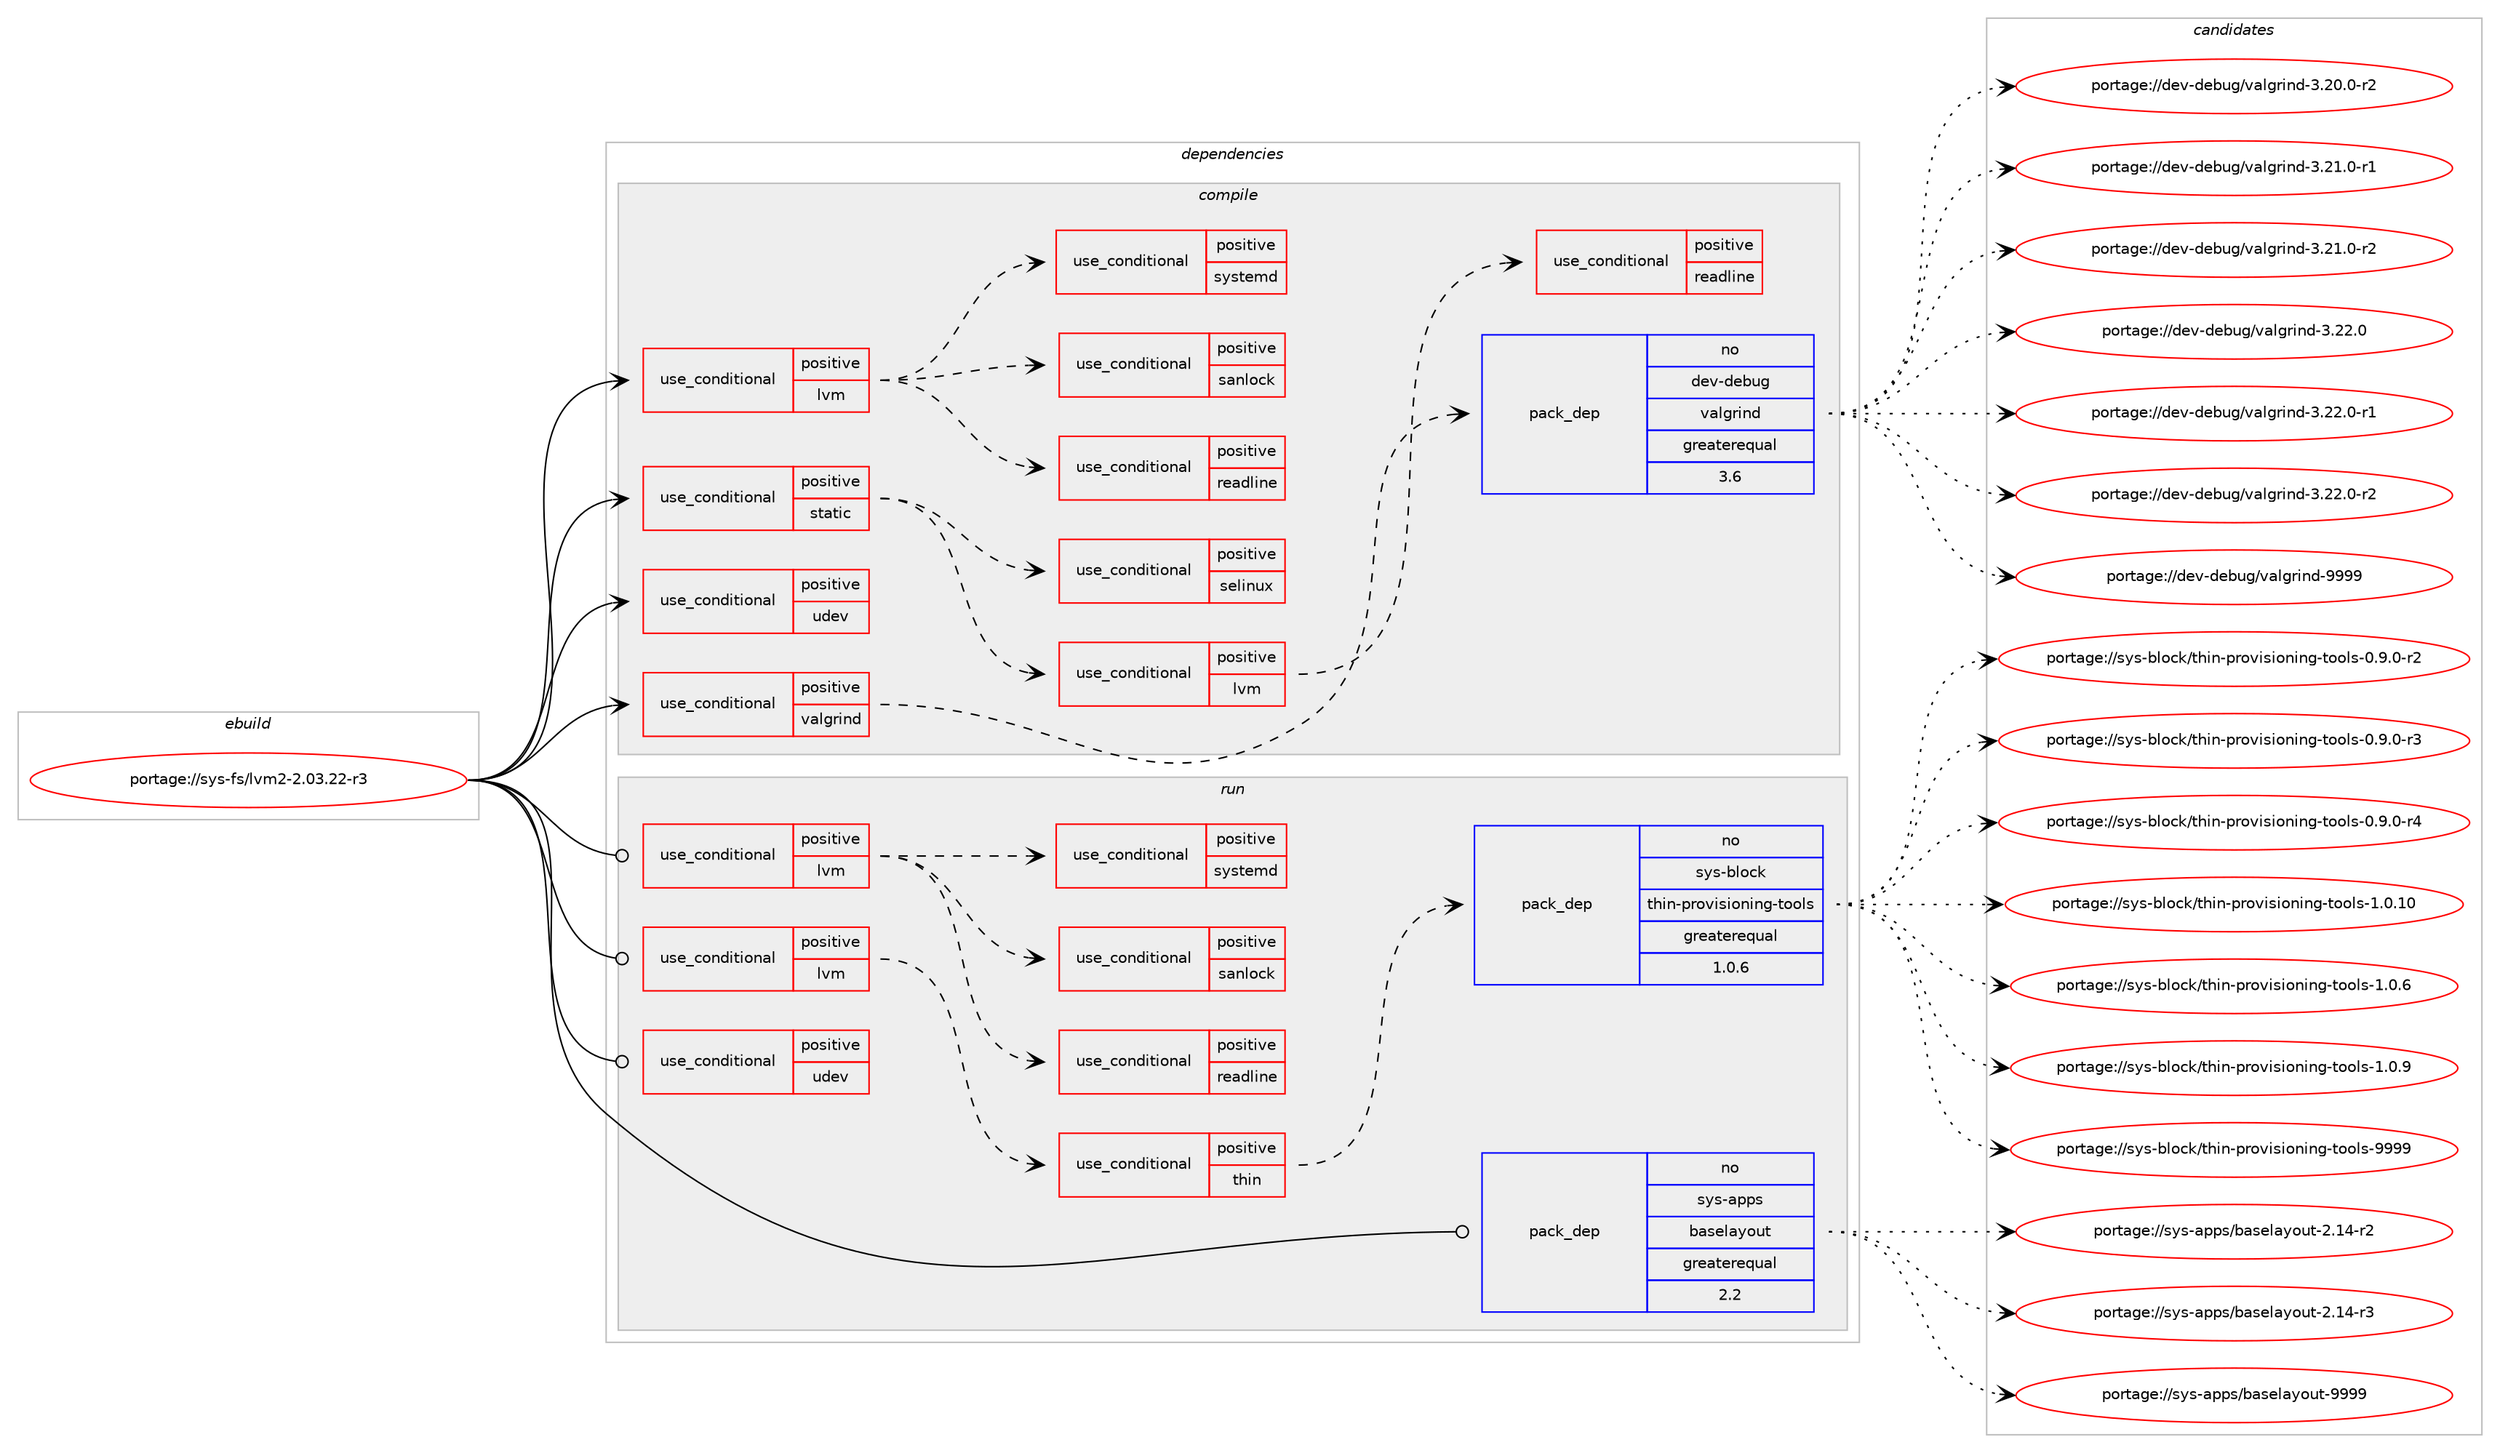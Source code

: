 digraph prolog {

# *************
# Graph options
# *************

newrank=true;
concentrate=true;
compound=true;
graph [rankdir=LR,fontname=Helvetica,fontsize=10,ranksep=1.5];#, ranksep=2.5, nodesep=0.2];
edge  [arrowhead=vee];
node  [fontname=Helvetica,fontsize=10];

# **********
# The ebuild
# **********

subgraph cluster_leftcol {
color=gray;
rank=same;
label=<<i>ebuild</i>>;
id [label="portage://sys-fs/lvm2-2.03.22-r3", color=red, width=4, href="../sys-fs/lvm2-2.03.22-r3.svg"];
}

# ****************
# The dependencies
# ****************

subgraph cluster_midcol {
color=gray;
label=<<i>dependencies</i>>;
subgraph cluster_compile {
fillcolor="#eeeeee";
style=filled;
label=<<i>compile</i>>;
subgraph cond13197 {
dependency19566 [label=<<TABLE BORDER="0" CELLBORDER="1" CELLSPACING="0" CELLPADDING="4"><TR><TD ROWSPAN="3" CELLPADDING="10">use_conditional</TD></TR><TR><TD>positive</TD></TR><TR><TD>lvm</TD></TR></TABLE>>, shape=none, color=red];
# *** BEGIN UNKNOWN DEPENDENCY TYPE (TODO) ***
# dependency19566 -> package_dependency(portage://sys-fs/lvm2-2.03.22-r3,install,no,dev-libs,libaio,none,[,,],[],[])
# *** END UNKNOWN DEPENDENCY TYPE (TODO) ***

# *** BEGIN UNKNOWN DEPENDENCY TYPE (TODO) ***
# dependency19566 -> package_dependency(portage://sys-fs/lvm2-2.03.22-r3,install,no,sys-apps,util-linux,none,[,,],[],[])
# *** END UNKNOWN DEPENDENCY TYPE (TODO) ***

subgraph cond13198 {
dependency19567 [label=<<TABLE BORDER="0" CELLBORDER="1" CELLSPACING="0" CELLPADDING="4"><TR><TD ROWSPAN="3" CELLPADDING="10">use_conditional</TD></TR><TR><TD>positive</TD></TR><TR><TD>readline</TD></TR></TABLE>>, shape=none, color=red];
# *** BEGIN UNKNOWN DEPENDENCY TYPE (TODO) ***
# dependency19567 -> package_dependency(portage://sys-fs/lvm2-2.03.22-r3,install,no,sys-libs,readline,none,[,,],any_same_slot,[])
# *** END UNKNOWN DEPENDENCY TYPE (TODO) ***

}
dependency19566:e -> dependency19567:w [weight=20,style="dashed",arrowhead="vee"];
subgraph cond13199 {
dependency19568 [label=<<TABLE BORDER="0" CELLBORDER="1" CELLSPACING="0" CELLPADDING="4"><TR><TD ROWSPAN="3" CELLPADDING="10">use_conditional</TD></TR><TR><TD>positive</TD></TR><TR><TD>sanlock</TD></TR></TABLE>>, shape=none, color=red];
# *** BEGIN UNKNOWN DEPENDENCY TYPE (TODO) ***
# dependency19568 -> package_dependency(portage://sys-fs/lvm2-2.03.22-r3,install,no,sys-cluster,sanlock,none,[,,],[],[])
# *** END UNKNOWN DEPENDENCY TYPE (TODO) ***

}
dependency19566:e -> dependency19568:w [weight=20,style="dashed",arrowhead="vee"];
subgraph cond13200 {
dependency19569 [label=<<TABLE BORDER="0" CELLBORDER="1" CELLSPACING="0" CELLPADDING="4"><TR><TD ROWSPAN="3" CELLPADDING="10">use_conditional</TD></TR><TR><TD>positive</TD></TR><TR><TD>systemd</TD></TR></TABLE>>, shape=none, color=red];
# *** BEGIN UNKNOWN DEPENDENCY TYPE (TODO) ***
# dependency19569 -> package_dependency(portage://sys-fs/lvm2-2.03.22-r3,install,no,sys-apps,systemd,none,[,,],any_same_slot,[])
# *** END UNKNOWN DEPENDENCY TYPE (TODO) ***

}
dependency19566:e -> dependency19569:w [weight=20,style="dashed",arrowhead="vee"];
}
id:e -> dependency19566:w [weight=20,style="solid",arrowhead="vee"];
subgraph cond13201 {
dependency19570 [label=<<TABLE BORDER="0" CELLBORDER="1" CELLSPACING="0" CELLPADDING="4"><TR><TD ROWSPAN="3" CELLPADDING="10">use_conditional</TD></TR><TR><TD>positive</TD></TR><TR><TD>static</TD></TR></TABLE>>, shape=none, color=red];
# *** BEGIN UNKNOWN DEPENDENCY TYPE (TODO) ***
# dependency19570 -> package_dependency(portage://sys-fs/lvm2-2.03.22-r3,install,no,sys-apps,util-linux,none,[,,],[],[use(enable(static-libs),none)])
# *** END UNKNOWN DEPENDENCY TYPE (TODO) ***

subgraph cond13202 {
dependency19571 [label=<<TABLE BORDER="0" CELLBORDER="1" CELLSPACING="0" CELLPADDING="4"><TR><TD ROWSPAN="3" CELLPADDING="10">use_conditional</TD></TR><TR><TD>positive</TD></TR><TR><TD>lvm</TD></TR></TABLE>>, shape=none, color=red];
# *** BEGIN UNKNOWN DEPENDENCY TYPE (TODO) ***
# dependency19571 -> package_dependency(portage://sys-fs/lvm2-2.03.22-r3,install,no,dev-libs,libaio,none,[,,],[],[use(enable(static-libs),none)])
# *** END UNKNOWN DEPENDENCY TYPE (TODO) ***

subgraph cond13203 {
dependency19572 [label=<<TABLE BORDER="0" CELLBORDER="1" CELLSPACING="0" CELLPADDING="4"><TR><TD ROWSPAN="3" CELLPADDING="10">use_conditional</TD></TR><TR><TD>positive</TD></TR><TR><TD>readline</TD></TR></TABLE>>, shape=none, color=red];
# *** BEGIN UNKNOWN DEPENDENCY TYPE (TODO) ***
# dependency19572 -> package_dependency(portage://sys-fs/lvm2-2.03.22-r3,install,no,sys-libs,readline,none,[,,],[],[use(enable(static-libs),none)])
# *** END UNKNOWN DEPENDENCY TYPE (TODO) ***

}
dependency19571:e -> dependency19572:w [weight=20,style="dashed",arrowhead="vee"];
}
dependency19570:e -> dependency19571:w [weight=20,style="dashed",arrowhead="vee"];
subgraph cond13204 {
dependency19573 [label=<<TABLE BORDER="0" CELLBORDER="1" CELLSPACING="0" CELLPADDING="4"><TR><TD ROWSPAN="3" CELLPADDING="10">use_conditional</TD></TR><TR><TD>positive</TD></TR><TR><TD>selinux</TD></TR></TABLE>>, shape=none, color=red];
# *** BEGIN UNKNOWN DEPENDENCY TYPE (TODO) ***
# dependency19573 -> package_dependency(portage://sys-fs/lvm2-2.03.22-r3,install,no,sys-libs,libselinux,none,[,,],[],[use(enable(static-libs),none)])
# *** END UNKNOWN DEPENDENCY TYPE (TODO) ***

}
dependency19570:e -> dependency19573:w [weight=20,style="dashed",arrowhead="vee"];
}
id:e -> dependency19570:w [weight=20,style="solid",arrowhead="vee"];
subgraph cond13205 {
dependency19574 [label=<<TABLE BORDER="0" CELLBORDER="1" CELLSPACING="0" CELLPADDING="4"><TR><TD ROWSPAN="3" CELLPADDING="10">use_conditional</TD></TR><TR><TD>positive</TD></TR><TR><TD>udev</TD></TR></TABLE>>, shape=none, color=red];
# *** BEGIN UNKNOWN DEPENDENCY TYPE (TODO) ***
# dependency19574 -> package_dependency(portage://sys-fs/lvm2-2.03.22-r3,install,no,virtual,libudev,none,[,,],any_same_slot,[])
# *** END UNKNOWN DEPENDENCY TYPE (TODO) ***

}
id:e -> dependency19574:w [weight=20,style="solid",arrowhead="vee"];
subgraph cond13206 {
dependency19575 [label=<<TABLE BORDER="0" CELLBORDER="1" CELLSPACING="0" CELLPADDING="4"><TR><TD ROWSPAN="3" CELLPADDING="10">use_conditional</TD></TR><TR><TD>positive</TD></TR><TR><TD>valgrind</TD></TR></TABLE>>, shape=none, color=red];
subgraph pack6183 {
dependency19576 [label=<<TABLE BORDER="0" CELLBORDER="1" CELLSPACING="0" CELLPADDING="4" WIDTH="220"><TR><TD ROWSPAN="6" CELLPADDING="30">pack_dep</TD></TR><TR><TD WIDTH="110">no</TD></TR><TR><TD>dev-debug</TD></TR><TR><TD>valgrind</TD></TR><TR><TD>greaterequal</TD></TR><TR><TD>3.6</TD></TR></TABLE>>, shape=none, color=blue];
}
dependency19575:e -> dependency19576:w [weight=20,style="dashed",arrowhead="vee"];
}
id:e -> dependency19575:w [weight=20,style="solid",arrowhead="vee"];
}
subgraph cluster_compileandrun {
fillcolor="#eeeeee";
style=filled;
label=<<i>compile and run</i>>;
}
subgraph cluster_run {
fillcolor="#eeeeee";
style=filled;
label=<<i>run</i>>;
subgraph cond13207 {
dependency19577 [label=<<TABLE BORDER="0" CELLBORDER="1" CELLSPACING="0" CELLPADDING="4"><TR><TD ROWSPAN="3" CELLPADDING="10">use_conditional</TD></TR><TR><TD>positive</TD></TR><TR><TD>lvm</TD></TR></TABLE>>, shape=none, color=red];
# *** BEGIN UNKNOWN DEPENDENCY TYPE (TODO) ***
# dependency19577 -> package_dependency(portage://sys-fs/lvm2-2.03.22-r3,run,no,dev-libs,libaio,none,[,,],[],[])
# *** END UNKNOWN DEPENDENCY TYPE (TODO) ***

# *** BEGIN UNKNOWN DEPENDENCY TYPE (TODO) ***
# dependency19577 -> package_dependency(portage://sys-fs/lvm2-2.03.22-r3,run,no,sys-apps,util-linux,none,[,,],[],[])
# *** END UNKNOWN DEPENDENCY TYPE (TODO) ***

subgraph cond13208 {
dependency19578 [label=<<TABLE BORDER="0" CELLBORDER="1" CELLSPACING="0" CELLPADDING="4"><TR><TD ROWSPAN="3" CELLPADDING="10">use_conditional</TD></TR><TR><TD>positive</TD></TR><TR><TD>readline</TD></TR></TABLE>>, shape=none, color=red];
# *** BEGIN UNKNOWN DEPENDENCY TYPE (TODO) ***
# dependency19578 -> package_dependency(portage://sys-fs/lvm2-2.03.22-r3,run,no,sys-libs,readline,none,[,,],any_same_slot,[])
# *** END UNKNOWN DEPENDENCY TYPE (TODO) ***

}
dependency19577:e -> dependency19578:w [weight=20,style="dashed",arrowhead="vee"];
subgraph cond13209 {
dependency19579 [label=<<TABLE BORDER="0" CELLBORDER="1" CELLSPACING="0" CELLPADDING="4"><TR><TD ROWSPAN="3" CELLPADDING="10">use_conditional</TD></TR><TR><TD>positive</TD></TR><TR><TD>sanlock</TD></TR></TABLE>>, shape=none, color=red];
# *** BEGIN UNKNOWN DEPENDENCY TYPE (TODO) ***
# dependency19579 -> package_dependency(portage://sys-fs/lvm2-2.03.22-r3,run,no,sys-cluster,sanlock,none,[,,],[],[])
# *** END UNKNOWN DEPENDENCY TYPE (TODO) ***

}
dependency19577:e -> dependency19579:w [weight=20,style="dashed",arrowhead="vee"];
subgraph cond13210 {
dependency19580 [label=<<TABLE BORDER="0" CELLBORDER="1" CELLSPACING="0" CELLPADDING="4"><TR><TD ROWSPAN="3" CELLPADDING="10">use_conditional</TD></TR><TR><TD>positive</TD></TR><TR><TD>systemd</TD></TR></TABLE>>, shape=none, color=red];
# *** BEGIN UNKNOWN DEPENDENCY TYPE (TODO) ***
# dependency19580 -> package_dependency(portage://sys-fs/lvm2-2.03.22-r3,run,no,sys-apps,systemd,none,[,,],any_same_slot,[])
# *** END UNKNOWN DEPENDENCY TYPE (TODO) ***

}
dependency19577:e -> dependency19580:w [weight=20,style="dashed",arrowhead="vee"];
}
id:e -> dependency19577:w [weight=20,style="solid",arrowhead="odot"];
subgraph cond13211 {
dependency19581 [label=<<TABLE BORDER="0" CELLBORDER="1" CELLSPACING="0" CELLPADDING="4"><TR><TD ROWSPAN="3" CELLPADDING="10">use_conditional</TD></TR><TR><TD>positive</TD></TR><TR><TD>lvm</TD></TR></TABLE>>, shape=none, color=red];
# *** BEGIN UNKNOWN DEPENDENCY TYPE (TODO) ***
# dependency19581 -> package_dependency(portage://sys-fs/lvm2-2.03.22-r3,run,no,virtual,tmpfiles,none,[,,],[],[])
# *** END UNKNOWN DEPENDENCY TYPE (TODO) ***

subgraph cond13212 {
dependency19582 [label=<<TABLE BORDER="0" CELLBORDER="1" CELLSPACING="0" CELLPADDING="4"><TR><TD ROWSPAN="3" CELLPADDING="10">use_conditional</TD></TR><TR><TD>positive</TD></TR><TR><TD>thin</TD></TR></TABLE>>, shape=none, color=red];
subgraph pack6184 {
dependency19583 [label=<<TABLE BORDER="0" CELLBORDER="1" CELLSPACING="0" CELLPADDING="4" WIDTH="220"><TR><TD ROWSPAN="6" CELLPADDING="30">pack_dep</TD></TR><TR><TD WIDTH="110">no</TD></TR><TR><TD>sys-block</TD></TR><TR><TD>thin-provisioning-tools</TD></TR><TR><TD>greaterequal</TD></TR><TR><TD>1.0.6</TD></TR></TABLE>>, shape=none, color=blue];
}
dependency19582:e -> dependency19583:w [weight=20,style="dashed",arrowhead="vee"];
}
dependency19581:e -> dependency19582:w [weight=20,style="dashed",arrowhead="vee"];
}
id:e -> dependency19581:w [weight=20,style="solid",arrowhead="odot"];
subgraph cond13213 {
dependency19584 [label=<<TABLE BORDER="0" CELLBORDER="1" CELLSPACING="0" CELLPADDING="4"><TR><TD ROWSPAN="3" CELLPADDING="10">use_conditional</TD></TR><TR><TD>positive</TD></TR><TR><TD>udev</TD></TR></TABLE>>, shape=none, color=red];
# *** BEGIN UNKNOWN DEPENDENCY TYPE (TODO) ***
# dependency19584 -> package_dependency(portage://sys-fs/lvm2-2.03.22-r3,run,no,virtual,libudev,none,[,,],any_same_slot,[])
# *** END UNKNOWN DEPENDENCY TYPE (TODO) ***

}
id:e -> dependency19584:w [weight=20,style="solid",arrowhead="odot"];
subgraph pack6185 {
dependency19585 [label=<<TABLE BORDER="0" CELLBORDER="1" CELLSPACING="0" CELLPADDING="4" WIDTH="220"><TR><TD ROWSPAN="6" CELLPADDING="30">pack_dep</TD></TR><TR><TD WIDTH="110">no</TD></TR><TR><TD>sys-apps</TD></TR><TR><TD>baselayout</TD></TR><TR><TD>greaterequal</TD></TR><TR><TD>2.2</TD></TR></TABLE>>, shape=none, color=blue];
}
id:e -> dependency19585:w [weight=20,style="solid",arrowhead="odot"];
}
}

# **************
# The candidates
# **************

subgraph cluster_choices {
rank=same;
color=gray;
label=<<i>candidates</i>>;

subgraph choice6183 {
color=black;
nodesep=1;
choice10010111845100101981171034711897108103114105110100455146504846484511450 [label="portage://dev-debug/valgrind-3.20.0-r2", color=red, width=4,href="../dev-debug/valgrind-3.20.0-r2.svg"];
choice10010111845100101981171034711897108103114105110100455146504946484511449 [label="portage://dev-debug/valgrind-3.21.0-r1", color=red, width=4,href="../dev-debug/valgrind-3.21.0-r1.svg"];
choice10010111845100101981171034711897108103114105110100455146504946484511450 [label="portage://dev-debug/valgrind-3.21.0-r2", color=red, width=4,href="../dev-debug/valgrind-3.21.0-r2.svg"];
choice1001011184510010198117103471189710810311410511010045514650504648 [label="portage://dev-debug/valgrind-3.22.0", color=red, width=4,href="../dev-debug/valgrind-3.22.0.svg"];
choice10010111845100101981171034711897108103114105110100455146505046484511449 [label="portage://dev-debug/valgrind-3.22.0-r1", color=red, width=4,href="../dev-debug/valgrind-3.22.0-r1.svg"];
choice10010111845100101981171034711897108103114105110100455146505046484511450 [label="portage://dev-debug/valgrind-3.22.0-r2", color=red, width=4,href="../dev-debug/valgrind-3.22.0-r2.svg"];
choice100101118451001019811710347118971081031141051101004557575757 [label="portage://dev-debug/valgrind-9999", color=red, width=4,href="../dev-debug/valgrind-9999.svg"];
dependency19576:e -> choice10010111845100101981171034711897108103114105110100455146504846484511450:w [style=dotted,weight="100"];
dependency19576:e -> choice10010111845100101981171034711897108103114105110100455146504946484511449:w [style=dotted,weight="100"];
dependency19576:e -> choice10010111845100101981171034711897108103114105110100455146504946484511450:w [style=dotted,weight="100"];
dependency19576:e -> choice1001011184510010198117103471189710810311410511010045514650504648:w [style=dotted,weight="100"];
dependency19576:e -> choice10010111845100101981171034711897108103114105110100455146505046484511449:w [style=dotted,weight="100"];
dependency19576:e -> choice10010111845100101981171034711897108103114105110100455146505046484511450:w [style=dotted,weight="100"];
dependency19576:e -> choice100101118451001019811710347118971081031141051101004557575757:w [style=dotted,weight="100"];
}
subgraph choice6184 {
color=black;
nodesep=1;
choice1151211154598108111991074711610410511045112114111118105115105111110105110103451161111111081154548465746484511450 [label="portage://sys-block/thin-provisioning-tools-0.9.0-r2", color=red, width=4,href="../sys-block/thin-provisioning-tools-0.9.0-r2.svg"];
choice1151211154598108111991074711610410511045112114111118105115105111110105110103451161111111081154548465746484511451 [label="portage://sys-block/thin-provisioning-tools-0.9.0-r3", color=red, width=4,href="../sys-block/thin-provisioning-tools-0.9.0-r3.svg"];
choice1151211154598108111991074711610410511045112114111118105115105111110105110103451161111111081154548465746484511452 [label="portage://sys-block/thin-provisioning-tools-0.9.0-r4", color=red, width=4,href="../sys-block/thin-provisioning-tools-0.9.0-r4.svg"];
choice11512111545981081119910747116104105110451121141111181051151051111101051101034511611111110811545494648464948 [label="portage://sys-block/thin-provisioning-tools-1.0.10", color=red, width=4,href="../sys-block/thin-provisioning-tools-1.0.10.svg"];
choice115121115459810811199107471161041051104511211411111810511510511111010511010345116111111108115454946484654 [label="portage://sys-block/thin-provisioning-tools-1.0.6", color=red, width=4,href="../sys-block/thin-provisioning-tools-1.0.6.svg"];
choice115121115459810811199107471161041051104511211411111810511510511111010511010345116111111108115454946484657 [label="portage://sys-block/thin-provisioning-tools-1.0.9", color=red, width=4,href="../sys-block/thin-provisioning-tools-1.0.9.svg"];
choice1151211154598108111991074711610410511045112114111118105115105111110105110103451161111111081154557575757 [label="portage://sys-block/thin-provisioning-tools-9999", color=red, width=4,href="../sys-block/thin-provisioning-tools-9999.svg"];
dependency19583:e -> choice1151211154598108111991074711610410511045112114111118105115105111110105110103451161111111081154548465746484511450:w [style=dotted,weight="100"];
dependency19583:e -> choice1151211154598108111991074711610410511045112114111118105115105111110105110103451161111111081154548465746484511451:w [style=dotted,weight="100"];
dependency19583:e -> choice1151211154598108111991074711610410511045112114111118105115105111110105110103451161111111081154548465746484511452:w [style=dotted,weight="100"];
dependency19583:e -> choice11512111545981081119910747116104105110451121141111181051151051111101051101034511611111110811545494648464948:w [style=dotted,weight="100"];
dependency19583:e -> choice115121115459810811199107471161041051104511211411111810511510511111010511010345116111111108115454946484654:w [style=dotted,weight="100"];
dependency19583:e -> choice115121115459810811199107471161041051104511211411111810511510511111010511010345116111111108115454946484657:w [style=dotted,weight="100"];
dependency19583:e -> choice1151211154598108111991074711610410511045112114111118105115105111110105110103451161111111081154557575757:w [style=dotted,weight="100"];
}
subgraph choice6185 {
color=black;
nodesep=1;
choice11512111545971121121154798971151011089712111111711645504649524511450 [label="portage://sys-apps/baselayout-2.14-r2", color=red, width=4,href="../sys-apps/baselayout-2.14-r2.svg"];
choice11512111545971121121154798971151011089712111111711645504649524511451 [label="portage://sys-apps/baselayout-2.14-r3", color=red, width=4,href="../sys-apps/baselayout-2.14-r3.svg"];
choice1151211154597112112115479897115101108971211111171164557575757 [label="portage://sys-apps/baselayout-9999", color=red, width=4,href="../sys-apps/baselayout-9999.svg"];
dependency19585:e -> choice11512111545971121121154798971151011089712111111711645504649524511450:w [style=dotted,weight="100"];
dependency19585:e -> choice11512111545971121121154798971151011089712111111711645504649524511451:w [style=dotted,weight="100"];
dependency19585:e -> choice1151211154597112112115479897115101108971211111171164557575757:w [style=dotted,weight="100"];
}
}

}
